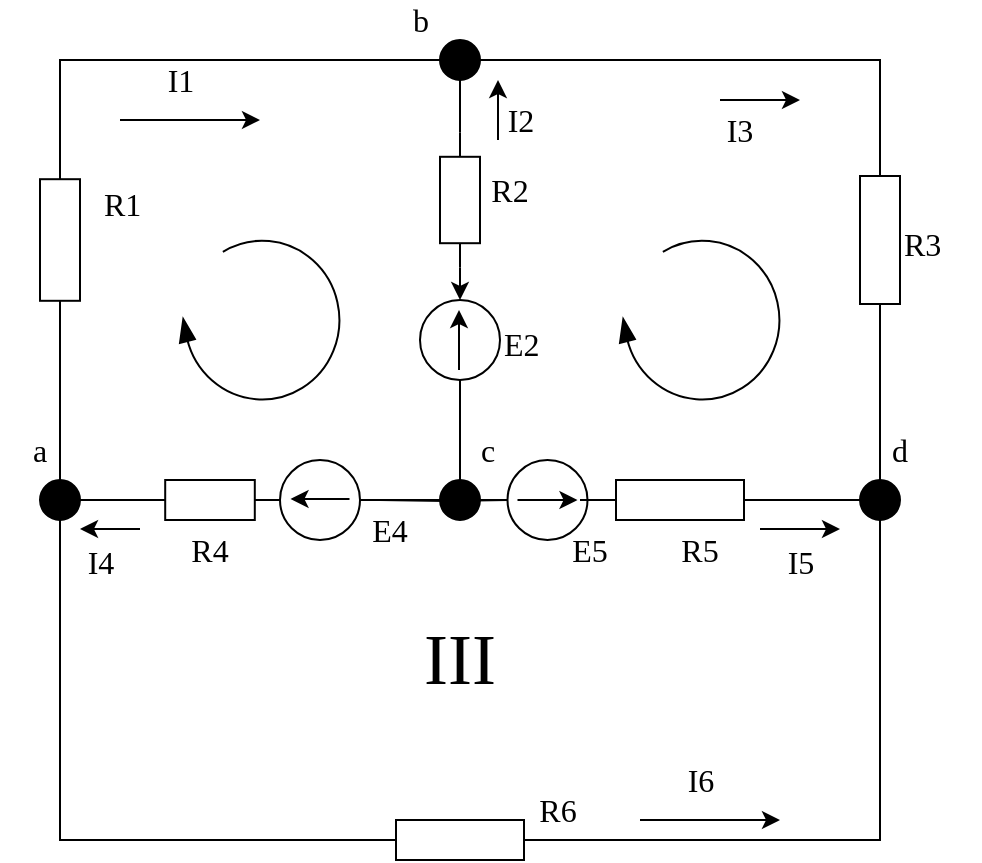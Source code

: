 <mxfile version="16.0.0" type="github">
  <diagram name="Page-1" id="16e2658f-23c8-b752-8be9-c03fbebb8bbe">
    <mxGraphModel dx="1422" dy="794" grid="1" gridSize="10" guides="1" tooltips="1" connect="1" arrows="1" fold="1" page="1" pageScale="1" pageWidth="1100" pageHeight="850" background="none" math="0" shadow="0">
      <root>
        <mxCell id="0" />
        <mxCell id="1" parent="0" />
        <mxCell id="6d250d948d6a1778-8" style="edgeStyle=orthogonalEdgeStyle;rounded=0;html=1;entryX=1;entryY=0.5;entryPerimeter=0;labelBackgroundColor=none;startArrow=none;startFill=0;startSize=5;endArrow=none;endFill=0;endSize=5;jettySize=auto;orthogonalLoop=1;strokeWidth=1;fontFamily=Verdana;fontSize=12" parent="1" source="uaZM5fU-F3_P_CyxsgHP-8" target="6d250d948d6a1778-3" edge="1">
          <mxGeometry relative="1" as="geometry">
            <Array as="points">
              <mxPoint x="230" y="120" />
              <mxPoint x="640" y="120" />
            </Array>
            <mxPoint x="230" y="270" as="sourcePoint" />
          </mxGeometry>
        </mxCell>
        <mxCell id="6d250d948d6a1778-9" style="edgeStyle=orthogonalEdgeStyle;rounded=0;html=1;exitX=0;exitY=0.5;exitPerimeter=0;entryX=1;entryY=0.5;entryPerimeter=0;labelBackgroundColor=none;startArrow=none;startFill=0;startSize=5;endArrow=none;endFill=0;endSize=5;jettySize=auto;orthogonalLoop=1;strokeWidth=1;fontFamily=Verdana;fontSize=12" parent="1" source="6d250d948d6a1778-3" edge="1">
          <mxGeometry relative="1" as="geometry">
            <mxPoint x="640" y="370" as="targetPoint" />
          </mxGeometry>
        </mxCell>
        <mxCell id="6d250d948d6a1778-3" value="" style="verticalLabelPosition=bottom;shadow=0;dashed=0;align=center;html=1;verticalAlign=top;strokeWidth=1;shape=mxgraph.electrical.resistors.resistor_1;rounded=1;comic=0;labelBackgroundColor=none;fontFamily=Verdana;fontSize=12;rotation=-90;" parent="1" vertex="1">
          <mxGeometry x="590" y="200" width="100" height="20" as="geometry" />
        </mxCell>
        <mxCell id="6d250d948d6a1778-19" value="R3" style="text;html=1;resizable=0;points=[];autosize=1;align=left;verticalAlign=top;spacingTop=-4;fontSize=16;fontFamily=Verdana" parent="1" vertex="1">
          <mxGeometry x="650" y="200" width="40" height="20" as="geometry" />
        </mxCell>
        <mxCell id="6d250d948d6a1778-21" value="I1" style="endArrow=classic;html=1;labelBackgroundColor=none;strokeWidth=1;fontFamily=Verdana;fontSize=16" parent="1" edge="1">
          <mxGeometry x="-0.143" y="20" width="50" height="50" relative="1" as="geometry">
            <mxPoint x="260" y="150" as="sourcePoint" />
            <mxPoint x="330" y="150" as="targetPoint" />
            <mxPoint as="offset" />
          </mxGeometry>
        </mxCell>
        <mxCell id="uaZM5fU-F3_P_CyxsgHP-5" value="R1" style="text;html=1;resizable=0;points=[];autosize=1;align=left;verticalAlign=top;spacingTop=-4;fontSize=16;fontFamily=Verdana" vertex="1" parent="1">
          <mxGeometry x="250" y="180" width="40" height="20" as="geometry" />
        </mxCell>
        <mxCell id="uaZM5fU-F3_P_CyxsgHP-18" style="edgeStyle=orthogonalEdgeStyle;rounded=0;orthogonalLoop=1;jettySize=auto;html=1;exitX=0;exitY=0.5;exitDx=0;exitDy=0;exitPerimeter=0;fontFamily=Verdana;fontSize=16;fontColor=default;" edge="1" parent="1" source="uaZM5fU-F3_P_CyxsgHP-6">
          <mxGeometry relative="1" as="geometry">
            <mxPoint x="230" y="340" as="targetPoint" />
          </mxGeometry>
        </mxCell>
        <mxCell id="uaZM5fU-F3_P_CyxsgHP-6" value="" style="verticalLabelPosition=bottom;shadow=0;dashed=0;align=center;html=1;verticalAlign=top;strokeWidth=1;shape=mxgraph.electrical.resistors.resistor_1;rounded=1;comic=0;labelBackgroundColor=none;fontFamily=Verdana;fontSize=12;rotation=-90;" vertex="1" parent="1">
          <mxGeometry x="182.5" y="200" width="95" height="20" as="geometry" />
        </mxCell>
        <mxCell id="uaZM5fU-F3_P_CyxsgHP-8" value="" style="ellipse;whiteSpace=wrap;html=1;aspect=fixed;rounded=1;shadow=0;labelBackgroundColor=none;comic=0;sketch=0;fontFamily=Verdana;fontSize=16;fontColor=default;strokeColor=default;strokeWidth=1;fillColor=#000000;" vertex="1" parent="1">
          <mxGeometry x="420" y="110" width="20" height="20" as="geometry" />
        </mxCell>
        <mxCell id="uaZM5fU-F3_P_CyxsgHP-14" value="" style="edgeStyle=orthogonalEdgeStyle;rounded=0;html=1;entryX=1;entryY=0.5;entryPerimeter=0;labelBackgroundColor=none;startArrow=none;startFill=0;startSize=5;endArrow=none;endFill=0;endSize=5;jettySize=auto;orthogonalLoop=1;strokeWidth=1;fontFamily=Verdana;fontSize=12" edge="1" parent="1" source="uaZM5fU-F3_P_CyxsgHP-6" target="uaZM5fU-F3_P_CyxsgHP-8">
          <mxGeometry relative="1" as="geometry">
            <Array as="points">
              <mxPoint x="230" y="120" />
            </Array>
            <mxPoint x="230" y="162.5" as="sourcePoint" />
            <mxPoint x="640" y="160" as="targetPoint" />
          </mxGeometry>
        </mxCell>
        <mxCell id="uaZM5fU-F3_P_CyxsgHP-16" value="" style="ellipse;whiteSpace=wrap;html=1;aspect=fixed;rounded=1;shadow=0;labelBackgroundColor=none;comic=0;sketch=0;fontFamily=Verdana;fontSize=16;fontColor=default;strokeColor=default;strokeWidth=1;fillColor=#000000;" vertex="1" parent="1">
          <mxGeometry x="420" y="330" width="20" height="20" as="geometry" />
        </mxCell>
        <mxCell id="uaZM5fU-F3_P_CyxsgHP-20" style="edgeStyle=orthogonalEdgeStyle;rounded=0;orthogonalLoop=1;jettySize=auto;html=1;exitX=1;exitY=0.5;exitDx=0;exitDy=0;fontFamily=Verdana;fontSize=16;fontColor=default;exitPerimeter=0;" edge="1" parent="1" source="uaZM5fU-F3_P_CyxsgHP-19">
          <mxGeometry relative="1" as="geometry">
            <mxPoint x="430" y="120" as="targetPoint" />
          </mxGeometry>
        </mxCell>
        <mxCell id="uaZM5fU-F3_P_CyxsgHP-21" style="edgeStyle=orthogonalEdgeStyle;rounded=0;orthogonalLoop=1;jettySize=auto;html=1;fontFamily=Verdana;fontSize=16;fontColor=default;" edge="1" parent="1">
          <mxGeometry relative="1" as="geometry">
            <mxPoint x="430" y="340" as="targetPoint" />
            <mxPoint x="430" y="260" as="sourcePoint" />
          </mxGeometry>
        </mxCell>
        <mxCell id="uaZM5fU-F3_P_CyxsgHP-24" style="edgeStyle=orthogonalEdgeStyle;rounded=0;orthogonalLoop=1;jettySize=auto;html=1;exitX=0;exitY=0.5;exitDx=0;exitDy=0;exitPerimeter=0;entryX=0.5;entryY=0;entryDx=0;entryDy=0;fontFamily=Verdana;fontSize=16;fontColor=default;" edge="1" parent="1" source="uaZM5fU-F3_P_CyxsgHP-19" target="uaZM5fU-F3_P_CyxsgHP-23">
          <mxGeometry relative="1" as="geometry" />
        </mxCell>
        <mxCell id="uaZM5fU-F3_P_CyxsgHP-19" value="" style="verticalLabelPosition=bottom;shadow=0;dashed=0;align=center;html=1;verticalAlign=top;strokeWidth=1;shape=mxgraph.electrical.resistors.resistor_1;rounded=1;comic=0;labelBackgroundColor=none;fontFamily=Verdana;fontSize=12;rotation=-90;" vertex="1" parent="1">
          <mxGeometry x="396.25" y="180" width="67.5" height="20" as="geometry" />
        </mxCell>
        <mxCell id="uaZM5fU-F3_P_CyxsgHP-23" value="" style="ellipse;whiteSpace=wrap;html=1;aspect=fixed;rounded=1;shadow=0;labelBackgroundColor=none;comic=0;sketch=0;fontFamily=Verdana;fontSize=16;fontColor=default;strokeColor=default;strokeWidth=1;fillColor=#FFFFFF;gradientColor=none;" vertex="1" parent="1">
          <mxGeometry x="410" y="240" width="40" height="40" as="geometry" />
        </mxCell>
        <mxCell id="uaZM5fU-F3_P_CyxsgHP-26" value="E2" style="text;html=1;resizable=0;points=[];autosize=1;align=left;verticalAlign=top;spacingTop=-4;fontSize=16;fontFamily=Verdana" vertex="1" parent="1">
          <mxGeometry x="450" y="250" width="40" height="20" as="geometry" />
        </mxCell>
        <mxCell id="uaZM5fU-F3_P_CyxsgHP-27" value="" style="endArrow=classic;html=1;rounded=0;fontFamily=Verdana;fontSize=16;fontColor=default;" edge="1" parent="1">
          <mxGeometry width="50" height="50" relative="1" as="geometry">
            <mxPoint x="429.5" y="275" as="sourcePoint" />
            <mxPoint x="429.5" y="245" as="targetPoint" />
          </mxGeometry>
        </mxCell>
        <mxCell id="uaZM5fU-F3_P_CyxsgHP-28" value="I2" style="endArrow=classic;html=1;labelBackgroundColor=none;strokeWidth=1;fontFamily=Verdana;fontSize=16" edge="1" parent="1">
          <mxGeometry x="-0.333" y="-11" width="50" height="50" relative="1" as="geometry">
            <mxPoint x="449" y="160" as="sourcePoint" />
            <mxPoint x="449" y="130" as="targetPoint" />
            <mxPoint as="offset" />
          </mxGeometry>
        </mxCell>
        <mxCell id="uaZM5fU-F3_P_CyxsgHP-29" value="b" style="endArrow=classic;html=1;labelBackgroundColor=none;strokeWidth=1;fontFamily=Verdana;fontSize=16" edge="1" parent="1">
          <mxGeometry x="-1" y="155" width="50" height="50" relative="1" as="geometry">
            <mxPoint x="560" y="140" as="sourcePoint" />
            <mxPoint x="600" y="140" as="targetPoint" />
            <mxPoint x="-150" y="115" as="offset" />
          </mxGeometry>
        </mxCell>
        <mxCell id="uaZM5fU-F3_P_CyxsgHP-33" value="I3" style="text;html=1;strokeColor=none;fillColor=none;align=center;verticalAlign=middle;whiteSpace=wrap;rounded=0;shadow=0;labelBackgroundColor=none;comic=0;sketch=0;fontFamily=Verdana;fontSize=16;fontColor=default;" vertex="1" parent="1">
          <mxGeometry x="550" y="150" width="40" height="10" as="geometry" />
        </mxCell>
        <mxCell id="uaZM5fU-F3_P_CyxsgHP-40" value="" style="ellipse;whiteSpace=wrap;html=1;aspect=fixed;rounded=1;shadow=0;labelBackgroundColor=none;comic=0;sketch=0;fontFamily=Verdana;fontSize=16;fontColor=default;strokeColor=default;strokeWidth=1;fillColor=#000000;" vertex="1" parent="1">
          <mxGeometry x="630" y="330" width="20" height="20" as="geometry" />
        </mxCell>
        <mxCell id="uaZM5fU-F3_P_CyxsgHP-41" value="" style="edgeStyle=orthogonalEdgeStyle;rounded=0;html=1;labelBackgroundColor=none;startArrow=none;startFill=0;startSize=5;endArrow=none;endFill=0;endSize=5;jettySize=auto;orthogonalLoop=1;strokeWidth=1;fontFamily=Verdana;fontSize=12;" edge="1" parent="1" source="uaZM5fU-F3_P_CyxsgHP-65">
          <mxGeometry relative="1" as="geometry">
            <Array as="points">
              <mxPoint x="380" y="340" />
              <mxPoint x="380" y="340" />
            </Array>
            <mxPoint x="390" y="340" as="sourcePoint" />
            <mxPoint x="480" y="340" as="targetPoint" />
          </mxGeometry>
        </mxCell>
        <mxCell id="uaZM5fU-F3_P_CyxsgHP-42" value="d" style="text;html=1;strokeColor=none;fillColor=none;align=center;verticalAlign=middle;whiteSpace=wrap;rounded=0;shadow=0;labelBackgroundColor=none;comic=0;sketch=0;fontFamily=Verdana;fontSize=16;fontColor=default;" vertex="1" parent="1">
          <mxGeometry x="630" y="310" width="40" height="10" as="geometry" />
        </mxCell>
        <mxCell id="uaZM5fU-F3_P_CyxsgHP-43" value="c" style="text;html=1;strokeColor=none;fillColor=none;align=center;verticalAlign=middle;whiteSpace=wrap;rounded=0;shadow=0;labelBackgroundColor=none;comic=0;sketch=0;fontFamily=Verdana;fontSize=16;fontColor=default;" vertex="1" parent="1">
          <mxGeometry x="423.75" y="310" width="40" height="10" as="geometry" />
        </mxCell>
        <mxCell id="uaZM5fU-F3_P_CyxsgHP-44" value="a" style="text;html=1;strokeColor=none;fillColor=none;align=center;verticalAlign=middle;whiteSpace=wrap;rounded=0;shadow=0;labelBackgroundColor=none;comic=0;sketch=0;fontFamily=Verdana;fontSize=16;fontColor=default;" vertex="1" parent="1">
          <mxGeometry x="200" y="310" width="40" height="10" as="geometry" />
        </mxCell>
        <mxCell id="uaZM5fU-F3_P_CyxsgHP-45" value="" style="ellipse;whiteSpace=wrap;html=1;aspect=fixed;rounded=1;shadow=0;labelBackgroundColor=none;comic=0;sketch=0;fontFamily=Verdana;fontSize=16;fontColor=default;strokeColor=default;strokeWidth=1;fillColor=#000000;" vertex="1" parent="1">
          <mxGeometry x="220" y="330" width="20" height="20" as="geometry" />
        </mxCell>
        <mxCell id="uaZM5fU-F3_P_CyxsgHP-53" value="" style="edgeStyle=orthogonalEdgeStyle;rounded=0;html=1;exitX=0;exitY=0.5;exitPerimeter=0;labelBackgroundColor=none;startArrow=none;startFill=0;startSize=5;endArrow=none;endFill=0;endSize=5;jettySize=auto;orthogonalLoop=1;strokeWidth=1;fontFamily=Verdana;fontSize=12;strokeColor=default;exitDx=0;exitDy=0;entryX=0;entryY=0.5;entryDx=0;entryDy=0;entryPerimeter=0;" edge="1" parent="1" source="uaZM5fU-F3_P_CyxsgHP-49" target="uaZM5fU-F3_P_CyxsgHP-59">
          <mxGeometry relative="1" as="geometry">
            <Array as="points">
              <mxPoint x="230" y="510" />
              <mxPoint x="230" y="340" />
            </Array>
            <mxPoint x="310" y="480" as="sourcePoint" />
            <mxPoint x="260" y="340" as="targetPoint" />
          </mxGeometry>
        </mxCell>
        <mxCell id="uaZM5fU-F3_P_CyxsgHP-49" value="" style="verticalLabelPosition=bottom;shadow=0;dashed=0;align=center;html=1;verticalAlign=top;strokeWidth=1;shape=mxgraph.electrical.resistors.resistor_1;rounded=1;comic=0;labelBackgroundColor=none;fontFamily=Verdana;fontSize=12;rotation=0;" vertex="1" parent="1">
          <mxGeometry x="380" y="500" width="100" height="20" as="geometry" />
        </mxCell>
        <mxCell id="uaZM5fU-F3_P_CyxsgHP-54" value="" style="edgeStyle=orthogonalEdgeStyle;rounded=0;html=1;labelBackgroundColor=none;startArrow=none;startFill=0;startSize=5;endArrow=none;endFill=0;endSize=5;jettySize=auto;orthogonalLoop=1;strokeWidth=1;fontFamily=Verdana;fontSize=12;strokeColor=default;" edge="1" parent="1" target="uaZM5fU-F3_P_CyxsgHP-49">
          <mxGeometry relative="1" as="geometry">
            <Array as="points">
              <mxPoint x="640" y="510" />
            </Array>
            <mxPoint x="640" y="370" as="sourcePoint" />
            <mxPoint x="420" y="510" as="targetPoint" />
          </mxGeometry>
        </mxCell>
        <mxCell id="uaZM5fU-F3_P_CyxsgHP-55" value="R6" style="text;html=1;strokeColor=none;fillColor=none;align=center;verticalAlign=middle;whiteSpace=wrap;rounded=0;shadow=0;labelBackgroundColor=none;comic=0;sketch=0;fontFamily=Verdana;fontSize=16;fontColor=default;" vertex="1" parent="1">
          <mxGeometry x="463.75" y="480" width="30" height="30" as="geometry" />
        </mxCell>
        <mxCell id="uaZM5fU-F3_P_CyxsgHP-56" value="I6" style="endArrow=classic;html=1;labelBackgroundColor=none;strokeWidth=1;fontFamily=Verdana;fontSize=16" edge="1" parent="1">
          <mxGeometry x="-0.143" y="20" width="50" height="50" relative="1" as="geometry">
            <mxPoint x="520" y="500" as="sourcePoint" />
            <mxPoint x="590" y="500" as="targetPoint" />
            <mxPoint as="offset" />
          </mxGeometry>
        </mxCell>
        <mxCell id="uaZM5fU-F3_P_CyxsgHP-57" value="" style="ellipse;whiteSpace=wrap;html=1;aspect=fixed;rounded=1;shadow=0;labelBackgroundColor=none;comic=0;sketch=0;fontFamily=Verdana;fontSize=16;fontColor=default;strokeColor=default;strokeWidth=1;fillColor=#FFFFFF;gradientColor=none;" vertex="1" parent="1">
          <mxGeometry x="340" y="320" width="40" height="40" as="geometry" />
        </mxCell>
        <mxCell id="uaZM5fU-F3_P_CyxsgHP-58" value="" style="endArrow=classic;html=1;rounded=0;fontFamily=Verdana;fontSize=16;fontColor=default;" edge="1" parent="1">
          <mxGeometry width="50" height="50" relative="1" as="geometry">
            <mxPoint x="374.75" y="339.5" as="sourcePoint" />
            <mxPoint x="345.25" y="339.5" as="targetPoint" />
          </mxGeometry>
        </mxCell>
        <mxCell id="uaZM5fU-F3_P_CyxsgHP-60" style="edgeStyle=orthogonalEdgeStyle;rounded=0;jumpSize=5;orthogonalLoop=1;jettySize=auto;html=1;exitX=1;exitY=0.5;exitDx=0;exitDy=0;exitPerimeter=0;labelBackgroundColor=none;fontFamily=Verdana;fontSize=16;fontColor=#000000;startSize=13;endSize=0;targetPerimeterSpacing=15;strokeColor=default;strokeWidth=0;entryX=0.889;entryY=0.5;entryDx=0;entryDy=0;entryPerimeter=0;" edge="1" parent="1" source="uaZM5fU-F3_P_CyxsgHP-59" target="uaZM5fU-F3_P_CyxsgHP-59">
          <mxGeometry relative="1" as="geometry" />
        </mxCell>
        <mxCell id="uaZM5fU-F3_P_CyxsgHP-59" value="" style="verticalLabelPosition=bottom;shadow=0;dashed=0;align=center;html=1;verticalAlign=top;strokeWidth=1;shape=mxgraph.electrical.resistors.resistor_1;rounded=1;comic=0;labelBackgroundColor=none;fontFamily=Verdana;fontSize=12;rotation=0;" vertex="1" parent="1">
          <mxGeometry x="270" y="330" width="70" height="20" as="geometry" />
        </mxCell>
        <mxCell id="uaZM5fU-F3_P_CyxsgHP-61" value="E4" style="text;html=1;strokeColor=none;fillColor=none;align=center;verticalAlign=middle;whiteSpace=wrap;rounded=0;shadow=0;labelBackgroundColor=none;comic=0;sketch=0;fontFamily=Verdana;fontSize=16;fontColor=default;" vertex="1" parent="1">
          <mxGeometry x="380" y="340" width="30" height="30" as="geometry" />
        </mxCell>
        <mxCell id="uaZM5fU-F3_P_CyxsgHP-62" value="R4" style="text;html=1;strokeColor=none;fillColor=none;align=center;verticalAlign=middle;whiteSpace=wrap;rounded=0;shadow=0;labelBackgroundColor=none;comic=0;sketch=0;fontFamily=Verdana;fontSize=16;fontColor=default;" vertex="1" parent="1">
          <mxGeometry x="290" y="350" width="30" height="30" as="geometry" />
        </mxCell>
        <mxCell id="uaZM5fU-F3_P_CyxsgHP-63" value="I4" style="endArrow=classic;html=1;labelBackgroundColor=none;strokeWidth=1;fontFamily=Verdana;fontSize=16" edge="1" parent="1">
          <mxGeometry x="0.333" y="16" width="50" height="50" relative="1" as="geometry">
            <mxPoint x="270" y="354.5" as="sourcePoint" />
            <mxPoint x="240" y="354.5" as="targetPoint" />
            <mxPoint as="offset" />
          </mxGeometry>
        </mxCell>
        <mxCell id="uaZM5fU-F3_P_CyxsgHP-65" value="" style="ellipse;whiteSpace=wrap;html=1;aspect=fixed;rounded=1;shadow=0;labelBackgroundColor=none;comic=0;sketch=0;fontFamily=Verdana;fontSize=16;fontColor=default;strokeColor=default;strokeWidth=1;fillColor=#FFFFFF;gradientColor=none;" vertex="1" parent="1">
          <mxGeometry x="453.75" y="320" width="40" height="40" as="geometry" />
        </mxCell>
        <mxCell id="uaZM5fU-F3_P_CyxsgHP-66" value="" style="edgeStyle=orthogonalEdgeStyle;rounded=0;html=1;labelBackgroundColor=none;startArrow=none;startFill=0;startSize=5;endArrow=none;endFill=0;endSize=5;jettySize=auto;orthogonalLoop=1;strokeWidth=1;fontFamily=Verdana;fontSize=12;" edge="1" parent="1" target="uaZM5fU-F3_P_CyxsgHP-65">
          <mxGeometry relative="1" as="geometry">
            <Array as="points" />
            <mxPoint x="390" y="340" as="sourcePoint" />
            <mxPoint x="480" y="340" as="targetPoint" />
          </mxGeometry>
        </mxCell>
        <mxCell id="uaZM5fU-F3_P_CyxsgHP-67" value="" style="endArrow=classic;html=1;rounded=0;fontFamily=Verdana;fontSize=16;fontColor=default;" edge="1" parent="1">
          <mxGeometry width="50" height="50" relative="1" as="geometry">
            <mxPoint x="458.75" y="340" as="sourcePoint" />
            <mxPoint x="488.75" y="340" as="targetPoint" />
          </mxGeometry>
        </mxCell>
        <mxCell id="uaZM5fU-F3_P_CyxsgHP-68" value="" style="verticalLabelPosition=bottom;shadow=0;dashed=0;align=center;html=1;verticalAlign=top;strokeWidth=1;shape=mxgraph.electrical.resistors.resistor_1;rounded=1;comic=0;labelBackgroundColor=none;fontFamily=Verdana;fontSize=12;rotation=0;" vertex="1" parent="1">
          <mxGeometry x="490" y="330" width="100" height="20" as="geometry" />
        </mxCell>
        <mxCell id="uaZM5fU-F3_P_CyxsgHP-72" style="edgeStyle=orthogonalEdgeStyle;rounded=0;jumpSize=5;orthogonalLoop=1;jettySize=auto;html=1;exitX=0;exitY=0.5;exitDx=0;exitDy=0;exitPerimeter=0;entryX=0.057;entryY=0.5;entryDx=0;entryDy=0;entryPerimeter=0;labelBackgroundColor=none;fontFamily=Verdana;fontSize=16;fontColor=#000000;startSize=13;endSize=0;targetPerimeterSpacing=15;strokeColor=default;strokeWidth=0;" edge="1" parent="1" source="uaZM5fU-F3_P_CyxsgHP-68" target="uaZM5fU-F3_P_CyxsgHP-68">
          <mxGeometry relative="1" as="geometry" />
        </mxCell>
        <mxCell id="uaZM5fU-F3_P_CyxsgHP-73" value="R5" style="text;html=1;strokeColor=none;fillColor=none;align=center;verticalAlign=middle;whiteSpace=wrap;rounded=0;shadow=0;labelBackgroundColor=none;comic=0;sketch=0;fontFamily=Verdana;fontSize=16;fontColor=default;" vertex="1" parent="1">
          <mxGeometry x="535" y="350" width="30" height="30" as="geometry" />
        </mxCell>
        <mxCell id="uaZM5fU-F3_P_CyxsgHP-74" value="" style="edgeStyle=orthogonalEdgeStyle;rounded=0;html=1;labelBackgroundColor=none;startArrow=none;startFill=0;startSize=5;endArrow=none;endFill=0;endSize=5;jettySize=auto;orthogonalLoop=1;strokeWidth=1;fontFamily=Verdana;fontSize=12;strokeColor=default;" edge="1" parent="1">
          <mxGeometry relative="1" as="geometry">
            <Array as="points">
              <mxPoint x="640" y="340" />
            </Array>
            <mxPoint x="650" y="340" as="sourcePoint" />
            <mxPoint x="590" y="340" as="targetPoint" />
          </mxGeometry>
        </mxCell>
        <mxCell id="uaZM5fU-F3_P_CyxsgHP-76" value="I5" style="endArrow=classic;html=1;labelBackgroundColor=none;strokeWidth=1;fontFamily=Verdana;fontSize=16" edge="1" parent="1">
          <mxGeometry y="-15" width="50" height="50" relative="1" as="geometry">
            <mxPoint x="580" y="354.5" as="sourcePoint" />
            <mxPoint x="620" y="354.5" as="targetPoint" />
            <mxPoint y="1" as="offset" />
          </mxGeometry>
        </mxCell>
        <mxCell id="uaZM5fU-F3_P_CyxsgHP-79" value="" style="verticalLabelPosition=middle;html=1;verticalAlign=middle;strokeWidth=1;shape=mxgraph.lean_mapping.physical_pull;rounded=1;shadow=0;comic=0;labelBackgroundColor=none;fillColor=#000000;fontFamily=Verdana;fontSize=16;align=center;flipH=1;labelPosition=center;" vertex="1" parent="1">
          <mxGeometry x="290" y="210" width="80" height="80" as="geometry" />
        </mxCell>
        <mxCell id="uaZM5fU-F3_P_CyxsgHP-80" value="" style="verticalLabelPosition=middle;html=1;verticalAlign=middle;strokeWidth=1;shape=mxgraph.lean_mapping.physical_pull;rounded=1;shadow=0;comic=0;labelBackgroundColor=none;fillColor=#000000;fontFamily=Verdana;fontSize=16;align=center;flipH=1;labelPosition=center;" vertex="1" parent="1">
          <mxGeometry x="510" y="210" width="80" height="80" as="geometry" />
        </mxCell>
        <mxCell id="uaZM5fU-F3_P_CyxsgHP-81" value="III" style="text;html=1;strokeColor=none;fillColor=none;align=center;verticalAlign=middle;whiteSpace=wrap;rounded=0;shadow=0;labelBackgroundColor=none;comic=0;sketch=0;fontFamily=Verdana;fontSize=36;fontColor=#000000;" vertex="1" parent="1">
          <mxGeometry x="380" y="392.5" width="100" height="55" as="geometry" />
        </mxCell>
        <mxCell id="uaZM5fU-F3_P_CyxsgHP-83" value="E5" style="text;html=1;strokeColor=none;fillColor=none;align=center;verticalAlign=middle;whiteSpace=wrap;rounded=0;shadow=0;labelBackgroundColor=none;comic=0;sketch=0;fontFamily=Verdana;fontSize=16;fontColor=#000000;" vertex="1" parent="1">
          <mxGeometry x="480" y="360" width="30" height="10" as="geometry" />
        </mxCell>
        <mxCell id="uaZM5fU-F3_P_CyxsgHP-84" value="R2" style="text;html=1;strokeColor=none;fillColor=none;align=center;verticalAlign=middle;whiteSpace=wrap;rounded=0;shadow=0;labelBackgroundColor=none;comic=0;sketch=0;fontFamily=Verdana;fontSize=16;fontColor=#000000;" vertex="1" parent="1">
          <mxGeometry x="440" y="180" width="30" height="10" as="geometry" />
        </mxCell>
      </root>
    </mxGraphModel>
  </diagram>
</mxfile>
